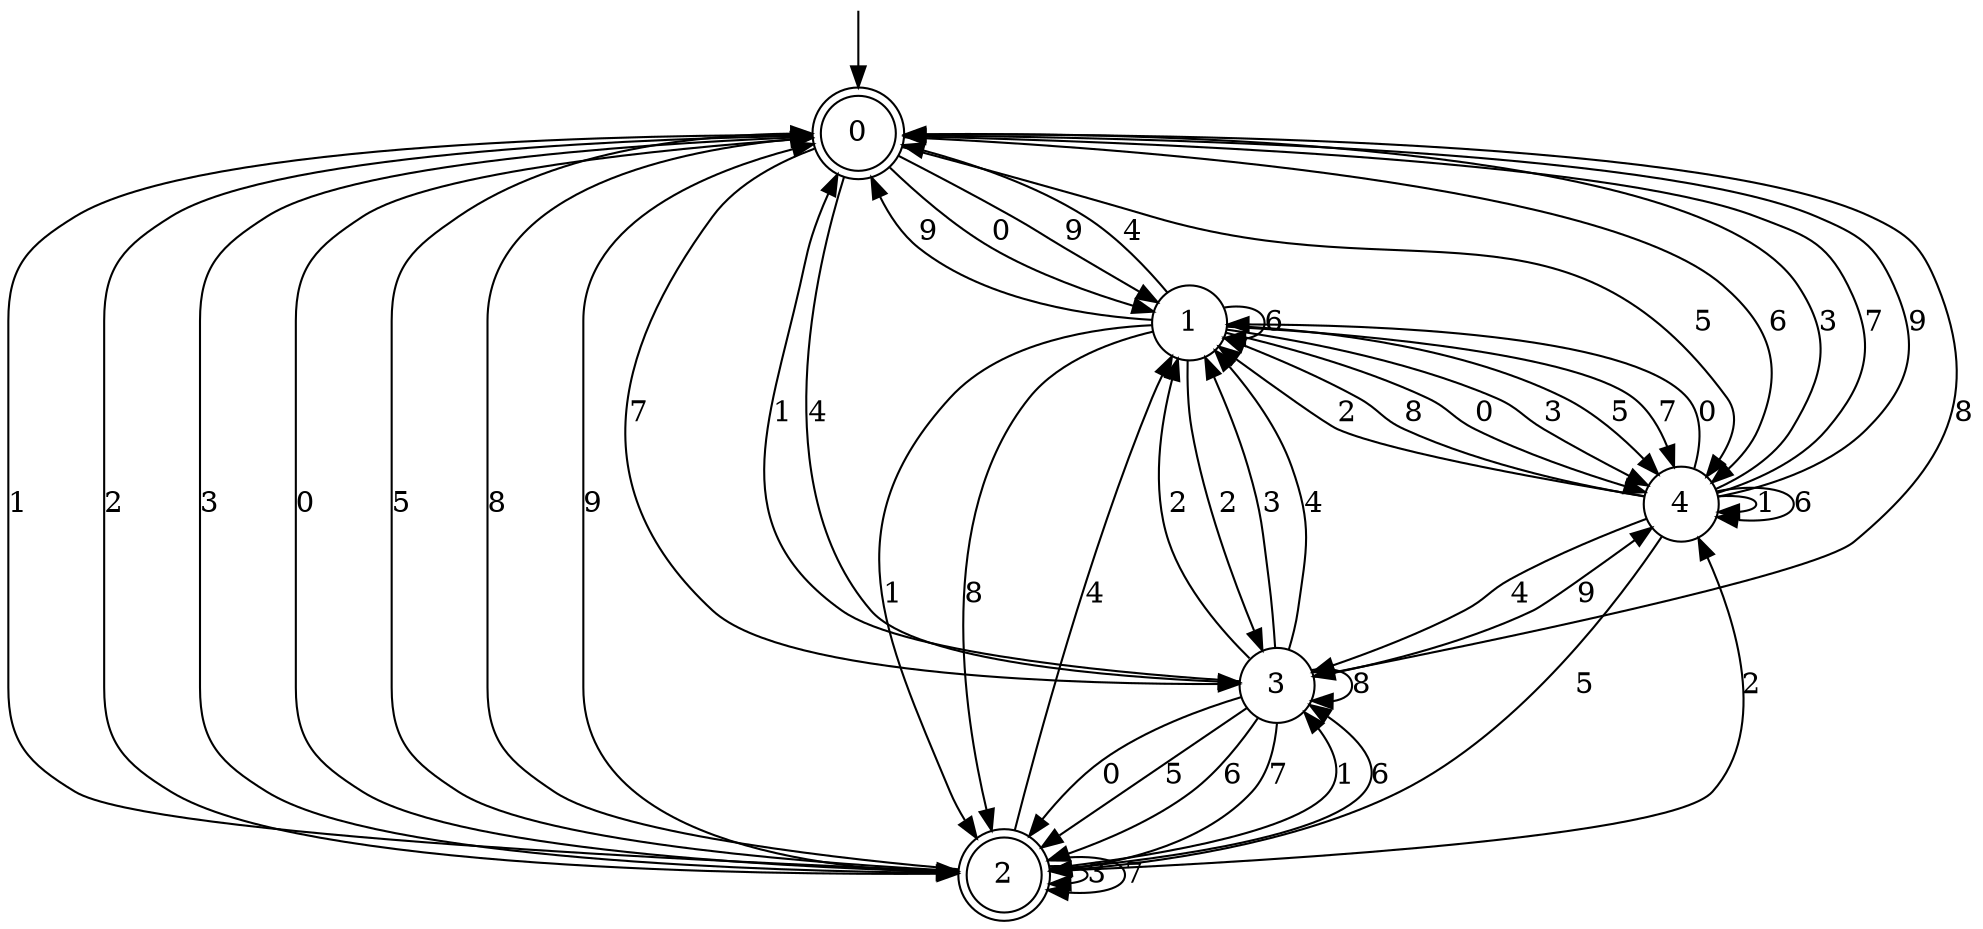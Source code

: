 digraph g {

	s0 [shape="doublecircle" label="0"];
	s1 [shape="circle" label="1"];
	s2 [shape="doublecircle" label="2"];
	s3 [shape="circle" label="3"];
	s4 [shape="circle" label="4"];
	s0 -> s1 [label="0"];
	s0 -> s2 [label="1"];
	s0 -> s2 [label="2"];
	s0 -> s2 [label="3"];
	s0 -> s3 [label="4"];
	s0 -> s4 [label="5"];
	s0 -> s4 [label="6"];
	s0 -> s3 [label="7"];
	s0 -> s3 [label="8"];
	s0 -> s1 [label="9"];
	s1 -> s4 [label="0"];
	s1 -> s2 [label="1"];
	s1 -> s3 [label="2"];
	s1 -> s4 [label="3"];
	s1 -> s0 [label="4"];
	s1 -> s4 [label="5"];
	s1 -> s1 [label="6"];
	s1 -> s4 [label="7"];
	s1 -> s2 [label="8"];
	s1 -> s0 [label="9"];
	s2 -> s0 [label="0"];
	s2 -> s3 [label="1"];
	s2 -> s4 [label="2"];
	s2 -> s2 [label="3"];
	s2 -> s1 [label="4"];
	s2 -> s0 [label="5"];
	s2 -> s3 [label="6"];
	s2 -> s2 [label="7"];
	s2 -> s0 [label="8"];
	s2 -> s0 [label="9"];
	s3 -> s2 [label="0"];
	s3 -> s0 [label="1"];
	s3 -> s1 [label="2"];
	s3 -> s1 [label="3"];
	s3 -> s1 [label="4"];
	s3 -> s2 [label="5"];
	s3 -> s2 [label="6"];
	s3 -> s2 [label="7"];
	s3 -> s3 [label="8"];
	s3 -> s4 [label="9"];
	s4 -> s1 [label="0"];
	s4 -> s4 [label="1"];
	s4 -> s1 [label="2"];
	s4 -> s0 [label="3"];
	s4 -> s3 [label="4"];
	s4 -> s2 [label="5"];
	s4 -> s4 [label="6"];
	s4 -> s0 [label="7"];
	s4 -> s1 [label="8"];
	s4 -> s0 [label="9"];

__start0 [label="" shape="none" width="0" height="0"];
__start0 -> s0;

}
